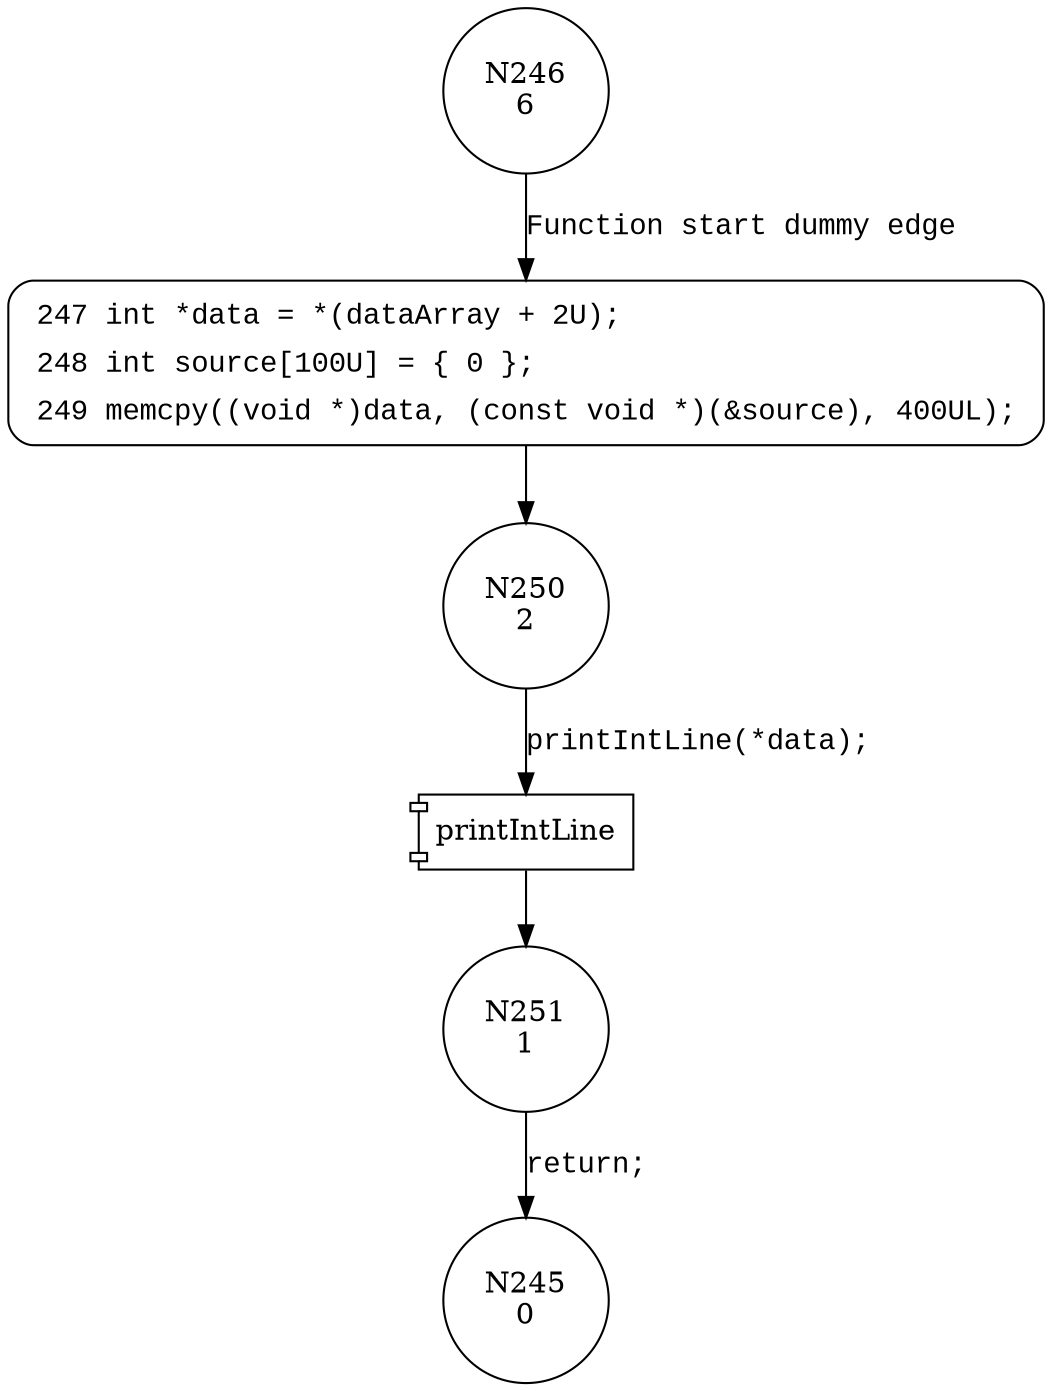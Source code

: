 digraph CWE121_Stack_Based_Buffer_Overflow__CWE805_int_declare_memcpy_66b_goodG2BSink {
246 [shape="circle" label="N246\n6"]
247 [shape="circle" label="N247\n5"]
250 [shape="circle" label="N250\n2"]
251 [shape="circle" label="N251\n1"]
245 [shape="circle" label="N245\n0"]
247 [style="filled,bold" penwidth="1" fillcolor="white" fontname="Courier New" shape="Mrecord" label=<<table border="0" cellborder="0" cellpadding="3" bgcolor="white"><tr><td align="right">247</td><td align="left">int *data = *(dataArray + 2U);</td></tr><tr><td align="right">248</td><td align="left">int source[100U] = &#123; 0 &#125;;</td></tr><tr><td align="right">249</td><td align="left">memcpy((void *)data, (const void *)(&amp;source), 400UL);</td></tr></table>>]
247 -> 250[label=""]
246 -> 247 [label="Function start dummy edge" fontname="Courier New"]
100013 [shape="component" label="printIntLine"]
250 -> 100013 [label="printIntLine(*data);" fontname="Courier New"]
100013 -> 251 [label="" fontname="Courier New"]
251 -> 245 [label="return;" fontname="Courier New"]
}